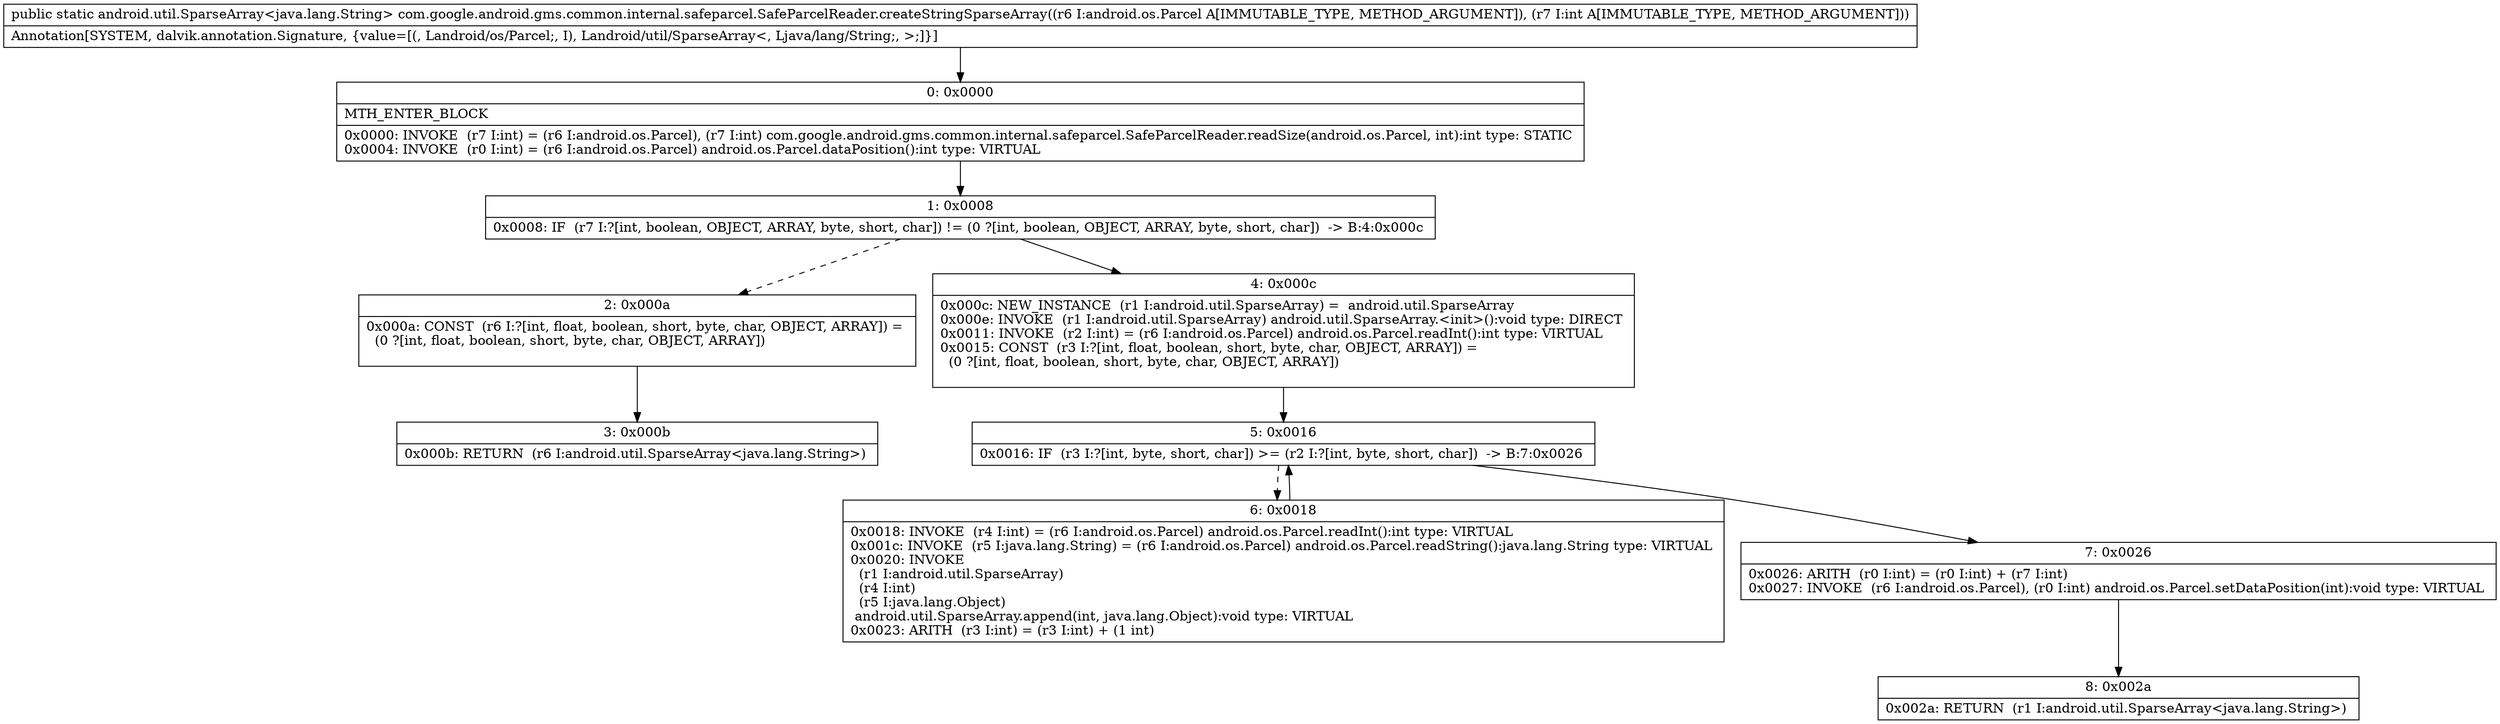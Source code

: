 digraph "CFG forcom.google.android.gms.common.internal.safeparcel.SafeParcelReader.createStringSparseArray(Landroid\/os\/Parcel;I)Landroid\/util\/SparseArray;" {
Node_0 [shape=record,label="{0\:\ 0x0000|MTH_ENTER_BLOCK\l|0x0000: INVOKE  (r7 I:int) = (r6 I:android.os.Parcel), (r7 I:int) com.google.android.gms.common.internal.safeparcel.SafeParcelReader.readSize(android.os.Parcel, int):int type: STATIC \l0x0004: INVOKE  (r0 I:int) = (r6 I:android.os.Parcel) android.os.Parcel.dataPosition():int type: VIRTUAL \l}"];
Node_1 [shape=record,label="{1\:\ 0x0008|0x0008: IF  (r7 I:?[int, boolean, OBJECT, ARRAY, byte, short, char]) != (0 ?[int, boolean, OBJECT, ARRAY, byte, short, char])  \-\> B:4:0x000c \l}"];
Node_2 [shape=record,label="{2\:\ 0x000a|0x000a: CONST  (r6 I:?[int, float, boolean, short, byte, char, OBJECT, ARRAY]) = \l  (0 ?[int, float, boolean, short, byte, char, OBJECT, ARRAY])\l \l}"];
Node_3 [shape=record,label="{3\:\ 0x000b|0x000b: RETURN  (r6 I:android.util.SparseArray\<java.lang.String\>) \l}"];
Node_4 [shape=record,label="{4\:\ 0x000c|0x000c: NEW_INSTANCE  (r1 I:android.util.SparseArray) =  android.util.SparseArray \l0x000e: INVOKE  (r1 I:android.util.SparseArray) android.util.SparseArray.\<init\>():void type: DIRECT \l0x0011: INVOKE  (r2 I:int) = (r6 I:android.os.Parcel) android.os.Parcel.readInt():int type: VIRTUAL \l0x0015: CONST  (r3 I:?[int, float, boolean, short, byte, char, OBJECT, ARRAY]) = \l  (0 ?[int, float, boolean, short, byte, char, OBJECT, ARRAY])\l \l}"];
Node_5 [shape=record,label="{5\:\ 0x0016|0x0016: IF  (r3 I:?[int, byte, short, char]) \>= (r2 I:?[int, byte, short, char])  \-\> B:7:0x0026 \l}"];
Node_6 [shape=record,label="{6\:\ 0x0018|0x0018: INVOKE  (r4 I:int) = (r6 I:android.os.Parcel) android.os.Parcel.readInt():int type: VIRTUAL \l0x001c: INVOKE  (r5 I:java.lang.String) = (r6 I:android.os.Parcel) android.os.Parcel.readString():java.lang.String type: VIRTUAL \l0x0020: INVOKE  \l  (r1 I:android.util.SparseArray)\l  (r4 I:int)\l  (r5 I:java.lang.Object)\l android.util.SparseArray.append(int, java.lang.Object):void type: VIRTUAL \l0x0023: ARITH  (r3 I:int) = (r3 I:int) + (1 int) \l}"];
Node_7 [shape=record,label="{7\:\ 0x0026|0x0026: ARITH  (r0 I:int) = (r0 I:int) + (r7 I:int) \l0x0027: INVOKE  (r6 I:android.os.Parcel), (r0 I:int) android.os.Parcel.setDataPosition(int):void type: VIRTUAL \l}"];
Node_8 [shape=record,label="{8\:\ 0x002a|0x002a: RETURN  (r1 I:android.util.SparseArray\<java.lang.String\>) \l}"];
MethodNode[shape=record,label="{public static android.util.SparseArray\<java.lang.String\> com.google.android.gms.common.internal.safeparcel.SafeParcelReader.createStringSparseArray((r6 I:android.os.Parcel A[IMMUTABLE_TYPE, METHOD_ARGUMENT]), (r7 I:int A[IMMUTABLE_TYPE, METHOD_ARGUMENT]))  | Annotation[SYSTEM, dalvik.annotation.Signature, \{value=[(, Landroid\/os\/Parcel;, I), Landroid\/util\/SparseArray\<, Ljava\/lang\/String;, \>;]\}]\l}"];
MethodNode -> Node_0;
Node_0 -> Node_1;
Node_1 -> Node_2[style=dashed];
Node_1 -> Node_4;
Node_2 -> Node_3;
Node_4 -> Node_5;
Node_5 -> Node_6[style=dashed];
Node_5 -> Node_7;
Node_6 -> Node_5;
Node_7 -> Node_8;
}

